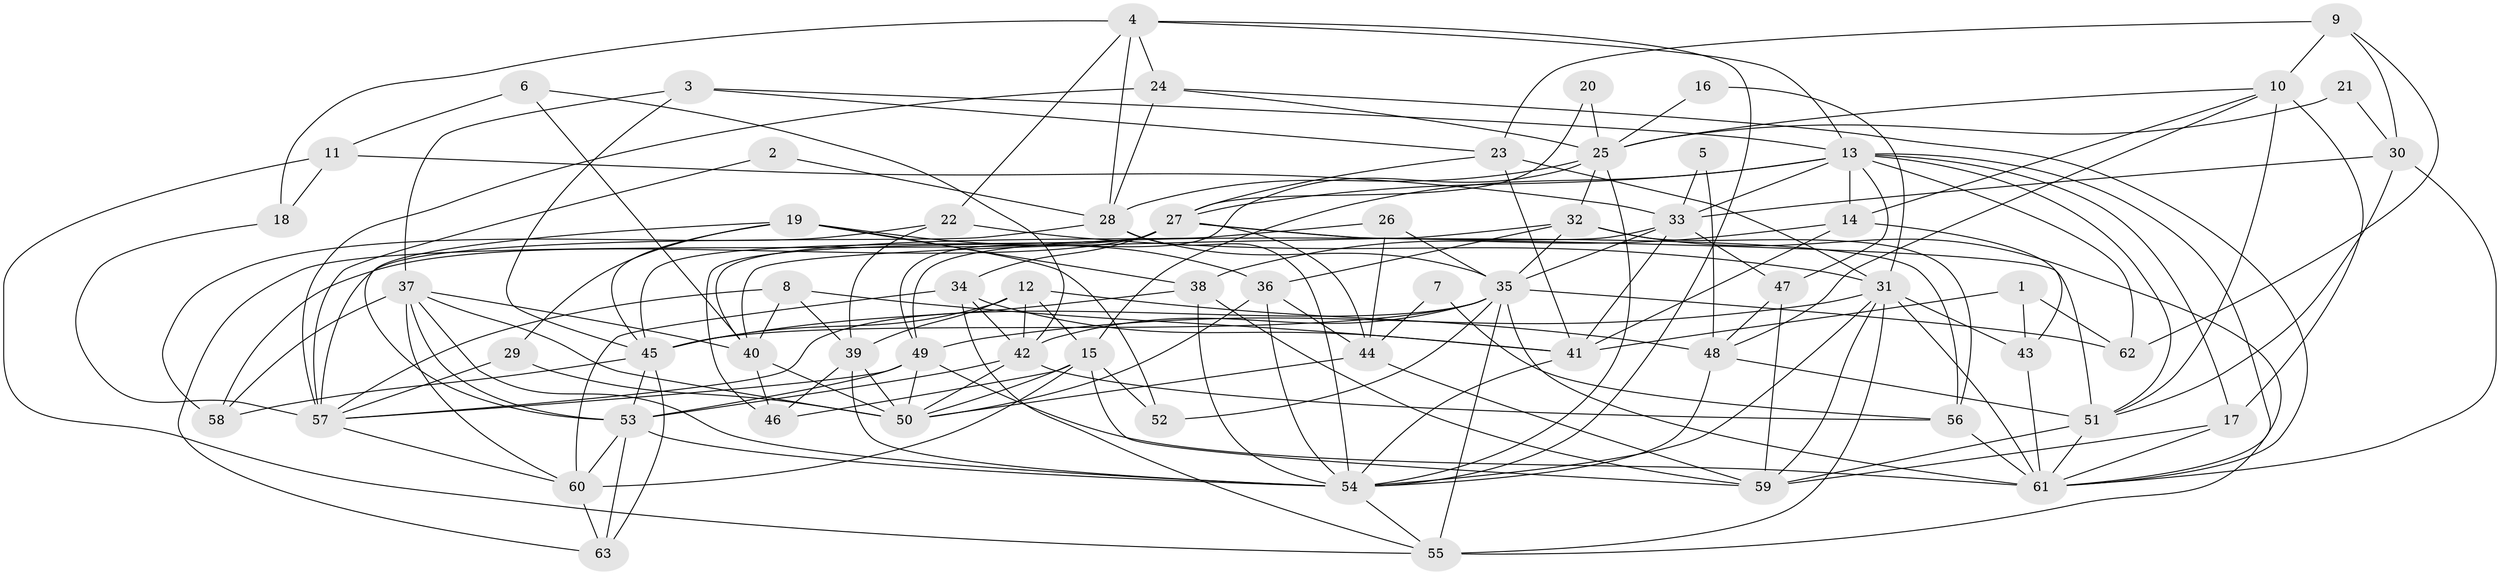 // original degree distribution, {5: 0.16666666666666666, 3: 0.2857142857142857, 6: 0.1111111111111111, 7: 0.03968253968253968, 2: 0.12698412698412698, 4: 0.2619047619047619, 8: 0.007936507936507936}
// Generated by graph-tools (version 1.1) at 2025/50/03/09/25 03:50:14]
// undirected, 63 vertices, 178 edges
graph export_dot {
graph [start="1"]
  node [color=gray90,style=filled];
  1;
  2;
  3;
  4;
  5;
  6;
  7;
  8;
  9;
  10;
  11;
  12;
  13;
  14;
  15;
  16;
  17;
  18;
  19;
  20;
  21;
  22;
  23;
  24;
  25;
  26;
  27;
  28;
  29;
  30;
  31;
  32;
  33;
  34;
  35;
  36;
  37;
  38;
  39;
  40;
  41;
  42;
  43;
  44;
  45;
  46;
  47;
  48;
  49;
  50;
  51;
  52;
  53;
  54;
  55;
  56;
  57;
  58;
  59;
  60;
  61;
  62;
  63;
  1 -- 41 [weight=1.0];
  1 -- 43 [weight=1.0];
  1 -- 62 [weight=1.0];
  2 -- 28 [weight=1.0];
  2 -- 57 [weight=1.0];
  3 -- 13 [weight=1.0];
  3 -- 23 [weight=1.0];
  3 -- 37 [weight=1.0];
  3 -- 45 [weight=1.0];
  4 -- 13 [weight=1.0];
  4 -- 18 [weight=1.0];
  4 -- 22 [weight=1.0];
  4 -- 24 [weight=1.0];
  4 -- 28 [weight=1.0];
  4 -- 54 [weight=1.0];
  5 -- 33 [weight=1.0];
  5 -- 48 [weight=1.0];
  6 -- 11 [weight=1.0];
  6 -- 40 [weight=1.0];
  6 -- 42 [weight=1.0];
  7 -- 44 [weight=1.0];
  7 -- 56 [weight=1.0];
  8 -- 39 [weight=1.0];
  8 -- 40 [weight=1.0];
  8 -- 41 [weight=1.0];
  8 -- 57 [weight=1.0];
  9 -- 10 [weight=1.0];
  9 -- 23 [weight=1.0];
  9 -- 30 [weight=1.0];
  9 -- 62 [weight=1.0];
  10 -- 14 [weight=1.0];
  10 -- 17 [weight=1.0];
  10 -- 25 [weight=1.0];
  10 -- 48 [weight=1.0];
  10 -- 51 [weight=1.0];
  11 -- 18 [weight=1.0];
  11 -- 33 [weight=1.0];
  11 -- 55 [weight=1.0];
  12 -- 15 [weight=1.0];
  12 -- 39 [weight=1.0];
  12 -- 42 [weight=1.0];
  12 -- 45 [weight=1.0];
  12 -- 48 [weight=1.0];
  13 -- 14 [weight=1.0];
  13 -- 15 [weight=1.0];
  13 -- 17 [weight=1.0];
  13 -- 27 [weight=1.0];
  13 -- 33 [weight=1.0];
  13 -- 47 [weight=1.0];
  13 -- 51 [weight=1.0];
  13 -- 61 [weight=1.0];
  13 -- 62 [weight=1.0];
  14 -- 38 [weight=1.0];
  14 -- 41 [weight=1.0];
  14 -- 43 [weight=1.0];
  15 -- 46 [weight=1.0];
  15 -- 50 [weight=1.0];
  15 -- 52 [weight=1.0];
  15 -- 59 [weight=1.0];
  15 -- 60 [weight=1.0];
  16 -- 25 [weight=1.0];
  16 -- 31 [weight=1.0];
  17 -- 59 [weight=1.0];
  17 -- 61 [weight=1.0];
  18 -- 57 [weight=1.0];
  19 -- 29 [weight=1.0];
  19 -- 36 [weight=1.0];
  19 -- 38 [weight=1.0];
  19 -- 45 [weight=1.0];
  19 -- 52 [weight=1.0];
  19 -- 53 [weight=1.0];
  20 -- 25 [weight=1.0];
  20 -- 27 [weight=1.0];
  21 -- 25 [weight=1.0];
  21 -- 30 [weight=1.0];
  22 -- 31 [weight=1.0];
  22 -- 39 [weight=1.0];
  22 -- 58 [weight=1.0];
  23 -- 27 [weight=1.0];
  23 -- 31 [weight=1.0];
  23 -- 41 [weight=1.0];
  24 -- 25 [weight=1.0];
  24 -- 28 [weight=1.0];
  24 -- 57 [weight=1.0];
  24 -- 61 [weight=1.0];
  25 -- 28 [weight=1.0];
  25 -- 32 [weight=1.0];
  25 -- 49 [weight=1.0];
  25 -- 54 [weight=1.0];
  26 -- 35 [weight=1.0];
  26 -- 40 [weight=1.0];
  26 -- 44 [weight=1.0];
  27 -- 34 [weight=1.0];
  27 -- 44 [weight=1.0];
  27 -- 45 [weight=1.0];
  27 -- 46 [weight=1.0];
  27 -- 51 [weight=1.0];
  27 -- 56 [weight=1.0];
  27 -- 58 [weight=1.0];
  27 -- 63 [weight=1.0];
  28 -- 35 [weight=1.0];
  28 -- 54 [weight=1.0];
  28 -- 57 [weight=1.0];
  29 -- 50 [weight=1.0];
  29 -- 57 [weight=1.0];
  30 -- 33 [weight=1.0];
  30 -- 51 [weight=1.0];
  30 -- 61 [weight=1.0];
  31 -- 43 [weight=1.0];
  31 -- 49 [weight=1.0];
  31 -- 54 [weight=1.0];
  31 -- 55 [weight=1.0];
  31 -- 59 [weight=1.0];
  31 -- 61 [weight=1.0];
  32 -- 35 [weight=1.0];
  32 -- 36 [weight=1.0];
  32 -- 40 [weight=1.0];
  32 -- 55 [weight=1.0];
  32 -- 56 [weight=1.0];
  33 -- 35 [weight=1.0];
  33 -- 41 [weight=1.0];
  33 -- 47 [weight=1.0];
  33 -- 49 [weight=1.0];
  34 -- 41 [weight=1.0];
  34 -- 42 [weight=1.0];
  34 -- 55 [weight=1.0];
  34 -- 60 [weight=1.0];
  35 -- 42 [weight=1.0];
  35 -- 45 [weight=1.0];
  35 -- 52 [weight=1.0];
  35 -- 55 [weight=1.0];
  35 -- 57 [weight=1.0];
  35 -- 61 [weight=1.0];
  35 -- 62 [weight=2.0];
  36 -- 44 [weight=1.0];
  36 -- 50 [weight=1.0];
  36 -- 54 [weight=1.0];
  37 -- 40 [weight=1.0];
  37 -- 50 [weight=1.0];
  37 -- 53 [weight=1.0];
  37 -- 54 [weight=1.0];
  37 -- 58 [weight=1.0];
  37 -- 60 [weight=1.0];
  38 -- 45 [weight=1.0];
  38 -- 54 [weight=1.0];
  38 -- 59 [weight=1.0];
  39 -- 46 [weight=1.0];
  39 -- 50 [weight=1.0];
  39 -- 54 [weight=1.0];
  40 -- 46 [weight=1.0];
  40 -- 50 [weight=1.0];
  41 -- 54 [weight=1.0];
  42 -- 50 [weight=1.0];
  42 -- 53 [weight=1.0];
  42 -- 56 [weight=1.0];
  43 -- 61 [weight=2.0];
  44 -- 50 [weight=1.0];
  44 -- 59 [weight=1.0];
  45 -- 53 [weight=1.0];
  45 -- 58 [weight=1.0];
  45 -- 63 [weight=1.0];
  47 -- 48 [weight=1.0];
  47 -- 59 [weight=1.0];
  48 -- 51 [weight=1.0];
  48 -- 54 [weight=1.0];
  49 -- 50 [weight=2.0];
  49 -- 53 [weight=1.0];
  49 -- 57 [weight=1.0];
  49 -- 61 [weight=1.0];
  51 -- 59 [weight=1.0];
  51 -- 61 [weight=1.0];
  53 -- 54 [weight=1.0];
  53 -- 60 [weight=1.0];
  53 -- 63 [weight=1.0];
  54 -- 55 [weight=1.0];
  56 -- 61 [weight=1.0];
  57 -- 60 [weight=1.0];
  60 -- 63 [weight=1.0];
}
